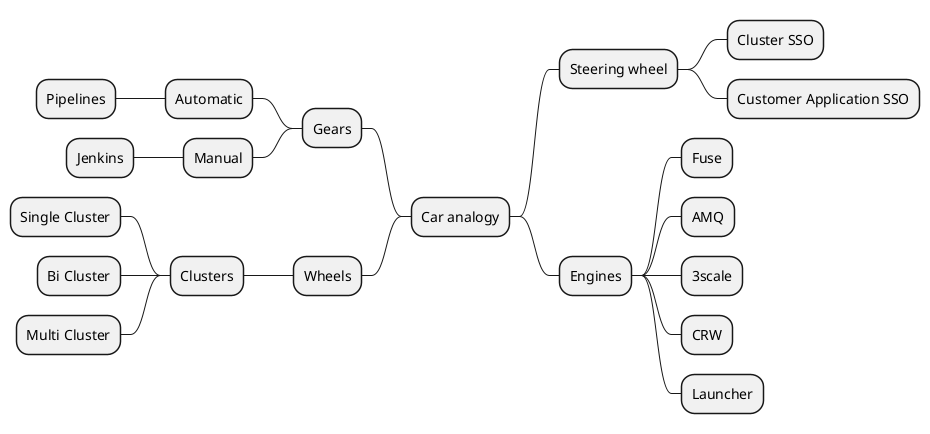 @startmindmap
skinparam monochrome true 


* Car analogy
' index.adoc
** Steering wheel
*** Cluster SSO
*** Customer Application SSO
** Engines
*** Fuse
*** AMQ
*** 3scale
*** CRW
*** Launcher

left side

** Gears
*** Automatic
**** Pipelines
*** Manual
**** Jenkins
** Wheels
*** Clusters
**** Single Cluster
**** Bi Cluster
**** Multi Cluster

@endmindmap
